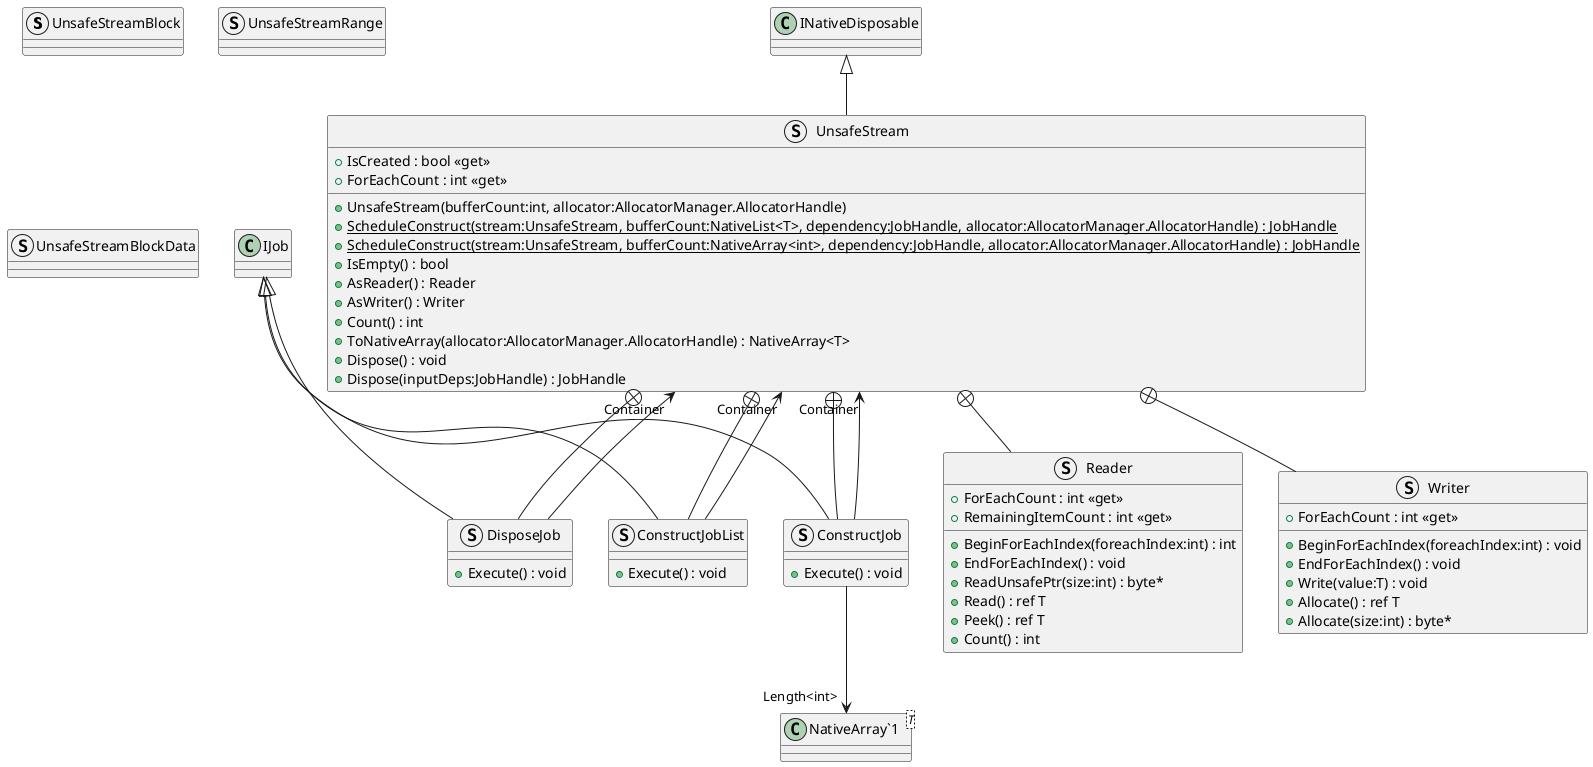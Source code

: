 @startuml
struct UnsafeStreamBlock {
}
struct UnsafeStreamRange {
}
struct UnsafeStreamBlockData {
}
struct UnsafeStream {
    + UnsafeStream(bufferCount:int, allocator:AllocatorManager.AllocatorHandle)
    + {static} ScheduleConstruct(stream:UnsafeStream, bufferCount:NativeList<T>, dependency:JobHandle, allocator:AllocatorManager.AllocatorHandle) : JobHandle
    + {static} ScheduleConstruct(stream:UnsafeStream, bufferCount:NativeArray<int>, dependency:JobHandle, allocator:AllocatorManager.AllocatorHandle) : JobHandle
    + IsEmpty() : bool
    + IsCreated : bool <<get>>
    + ForEachCount : int <<get>>
    + AsReader() : Reader
    + AsWriter() : Writer
    + Count() : int
    + ToNativeArray(allocator:AllocatorManager.AllocatorHandle) : NativeArray<T>
    + Dispose() : void
    + Dispose(inputDeps:JobHandle) : JobHandle
}
struct DisposeJob {
    + Execute() : void
}
struct ConstructJobList {
    + Execute() : void
}
struct ConstructJob {
    + Execute() : void
}
struct Writer {
    + ForEachCount : int <<get>>
    + BeginForEachIndex(foreachIndex:int) : void
    + EndForEachIndex() : void
    + Write(value:T) : void
    + Allocate() : ref T
    + Allocate(size:int) : byte*
}
struct Reader {
    + BeginForEachIndex(foreachIndex:int) : int
    + EndForEachIndex() : void
    + ForEachCount : int <<get>>
    + RemainingItemCount : int <<get>>
    + ReadUnsafePtr(size:int) : byte*
    + Read() : ref T
    + Peek() : ref T
    + Count() : int
}
class "NativeArray`1"<T> {
}
INativeDisposable <|-- UnsafeStream
UnsafeStream +-- DisposeJob
IJob <|-- DisposeJob
DisposeJob --> "Container" UnsafeStream
UnsafeStream +-- ConstructJobList
IJob <|-- ConstructJobList
ConstructJobList --> "Container" UnsafeStream
UnsafeStream +-- ConstructJob
IJob <|-- ConstructJob
ConstructJob --> "Container" UnsafeStream
ConstructJob --> "Length<int>" "NativeArray`1"
UnsafeStream +-- Writer
UnsafeStream +-- Reader
@enduml
